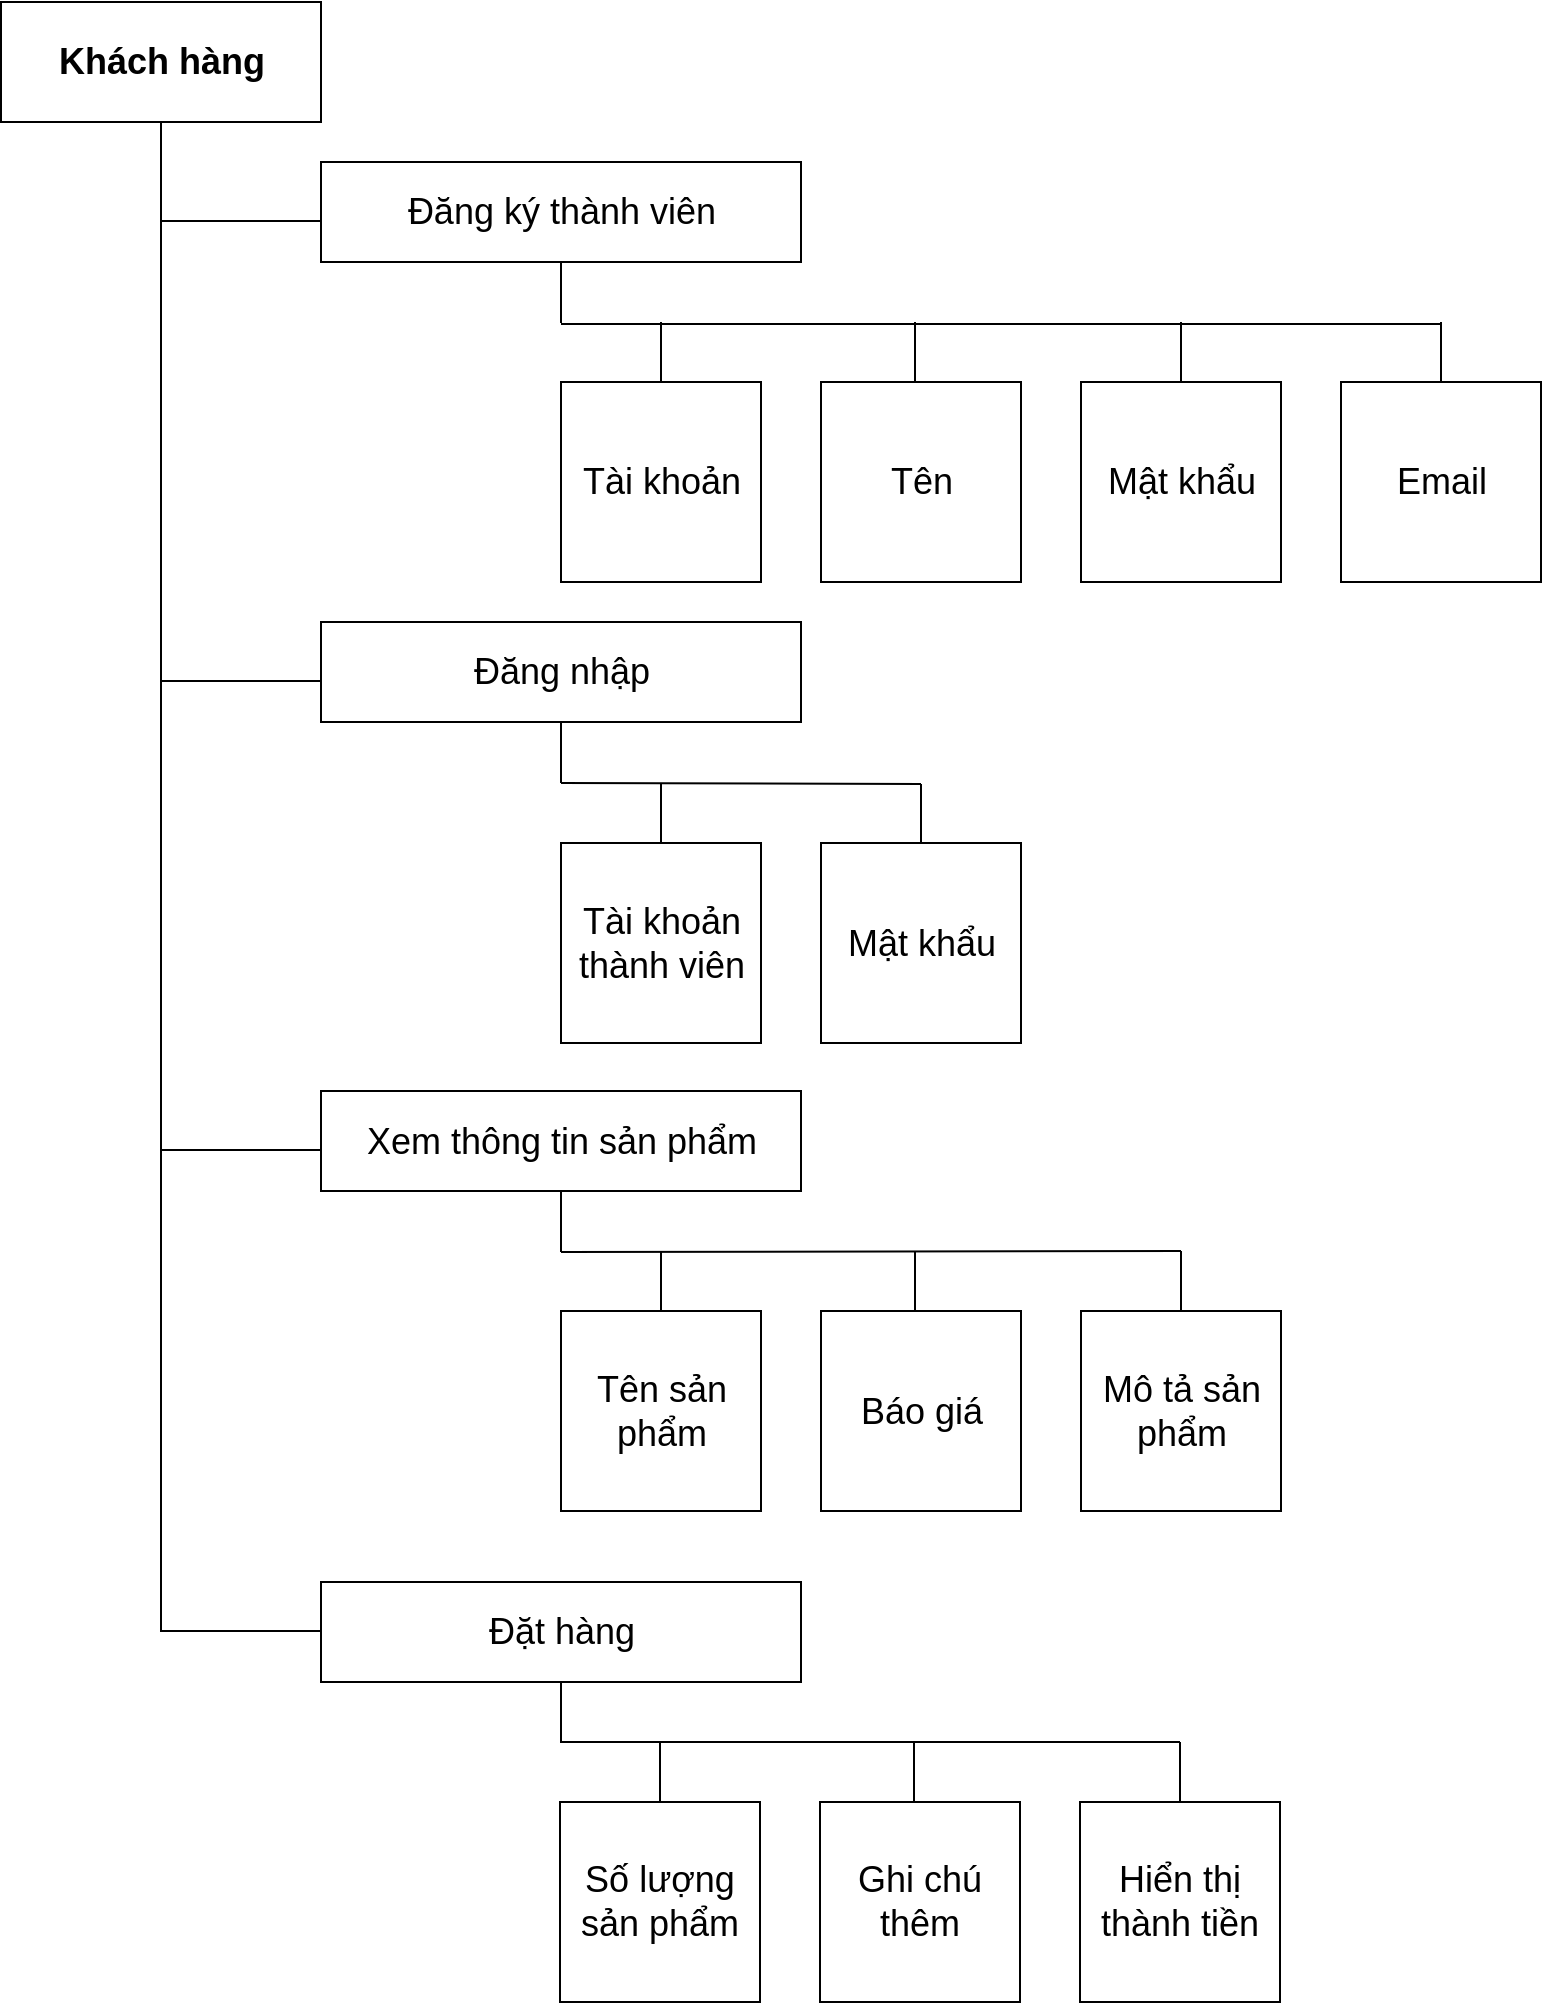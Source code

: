<mxfile version="12.3.9" type="device" pages="1"><diagram id="2j0tBZp_hacDASk6F-Q1" name="Page-1"><mxGraphModel dx="1038" dy="580" grid="1" gridSize="10" guides="1" tooltips="1" connect="1" arrows="1" fold="1" page="1" pageScale="1" pageWidth="827" pageHeight="1169" math="0" shadow="0"><root><mxCell id="0"/><mxCell id="1" parent="0"/><mxCell id="V8gUBGpexqglLs9-kYpY-1" value="Khách hàng" style="rounded=0;whiteSpace=wrap;html=1;fontSize=18;fontStyle=1" parent="1" vertex="1"><mxGeometry x="27.5" y="40" width="160" height="60" as="geometry"/></mxCell><mxCell id="V8gUBGpexqglLs9-kYpY-2" value="" style="endArrow=none;html=1;fontSize=18;entryX=0.5;entryY=1;entryDx=0;entryDy=0;" parent="1" target="V8gUBGpexqglLs9-kYpY-1" edge="1"><mxGeometry width="50" height="50" relative="1" as="geometry"><mxPoint x="107.5" y="850" as="sourcePoint"/><mxPoint x="77.5" y="160" as="targetPoint"/></mxGeometry></mxCell><mxCell id="V8gUBGpexqglLs9-kYpY-4" value="" style="endArrow=none;html=1;fontSize=18;" parent="1" edge="1"><mxGeometry width="50" height="50" relative="1" as="geometry"><mxPoint x="187.5" y="149.5" as="sourcePoint"/><mxPoint x="107.5" y="149.5" as="targetPoint"/></mxGeometry></mxCell><mxCell id="V8gUBGpexqglLs9-kYpY-5" value="Đăng ký thành viên" style="rounded=0;whiteSpace=wrap;html=1;fontSize=18;" parent="1" vertex="1"><mxGeometry x="187.5" y="120" width="240" height="50" as="geometry"/></mxCell><mxCell id="V8gUBGpexqglLs9-kYpY-11" value="" style="endArrow=none;html=1;fontSize=18;" parent="1" edge="1"><mxGeometry width="50" height="50" relative="1" as="geometry"><mxPoint x="187.5" y="379.5" as="sourcePoint"/><mxPoint x="107.5" y="379.5" as="targetPoint"/></mxGeometry></mxCell><mxCell id="V8gUBGpexqglLs9-kYpY-12" value="Đăng nhập" style="rounded=0;whiteSpace=wrap;html=1;fontSize=18;" parent="1" vertex="1"><mxGeometry x="187.5" y="350" width="240" height="50" as="geometry"/></mxCell><mxCell id="V8gUBGpexqglLs9-kYpY-13" value="" style="endArrow=none;html=1;fontSize=18;" parent="1" edge="1"><mxGeometry width="50" height="50" relative="1" as="geometry"><mxPoint x="187.5" y="614" as="sourcePoint"/><mxPoint x="107.5" y="614" as="targetPoint"/></mxGeometry></mxCell><mxCell id="V8gUBGpexqglLs9-kYpY-14" value="Xem thông tin sản phẩm" style="rounded=0;whiteSpace=wrap;html=1;fontSize=18;" parent="1" vertex="1"><mxGeometry x="187.5" y="584.5" width="240" height="50" as="geometry"/></mxCell><mxCell id="V8gUBGpexqglLs9-kYpY-15" value="" style="endArrow=none;html=1;fontSize=18;" parent="1" edge="1"><mxGeometry width="50" height="50" relative="1" as="geometry"><mxPoint x="187.5" y="854.5" as="sourcePoint"/><mxPoint x="107.5" y="854.5" as="targetPoint"/></mxGeometry></mxCell><mxCell id="V8gUBGpexqglLs9-kYpY-16" value="Đặt hàng" style="rounded=0;whiteSpace=wrap;html=1;fontSize=18;" parent="1" vertex="1"><mxGeometry x="187.5" y="830" width="240" height="50" as="geometry"/></mxCell><mxCell id="V8gUBGpexqglLs9-kYpY-19" value="Tên sản phẩm" style="whiteSpace=wrap;html=1;aspect=fixed;fontSize=18;" parent="1" vertex="1"><mxGeometry x="307.5" y="694.5" width="100" height="100" as="geometry"/></mxCell><mxCell id="V8gUBGpexqglLs9-kYpY-20" value="Báo giá" style="whiteSpace=wrap;html=1;aspect=fixed;fontSize=18;" parent="1" vertex="1"><mxGeometry x="437.5" y="694.5" width="100" height="100" as="geometry"/></mxCell><mxCell id="V8gUBGpexqglLs9-kYpY-22" value="Mô tả sản phẩm" style="whiteSpace=wrap;html=1;aspect=fixed;fontSize=18;" parent="1" vertex="1"><mxGeometry x="567.5" y="694.5" width="100" height="100" as="geometry"/></mxCell><mxCell id="V8gUBGpexqglLs9-kYpY-24" value="" style="endArrow=none;html=1;fontSize=18;" parent="1" edge="1"><mxGeometry width="50" height="50" relative="1" as="geometry"><mxPoint x="307.5" y="665" as="sourcePoint"/><mxPoint x="617.5" y="664.5" as="targetPoint"/></mxGeometry></mxCell><mxCell id="V8gUBGpexqglLs9-kYpY-25" value="" style="endArrow=none;html=1;fontSize=18;exitX=0.5;exitY=0;exitDx=0;exitDy=0;" parent="1" source="V8gUBGpexqglLs9-kYpY-22" edge="1"><mxGeometry width="50" height="50" relative="1" as="geometry"><mxPoint x="567.5" y="714.5" as="sourcePoint"/><mxPoint x="617.5" y="664.5" as="targetPoint"/></mxGeometry></mxCell><mxCell id="V8gUBGpexqglLs9-kYpY-26" value="" style="endArrow=none;html=1;fontSize=18;" parent="1" edge="1"><mxGeometry width="50" height="50" relative="1" as="geometry"><mxPoint x="484.5" y="694.5" as="sourcePoint"/><mxPoint x="484.5" y="664.5" as="targetPoint"/></mxGeometry></mxCell><mxCell id="V8gUBGpexqglLs9-kYpY-29" value="" style="endArrow=none;html=1;fontSize=18;entryX=0.5;entryY=0;entryDx=0;entryDy=0;" parent="1" target="V8gUBGpexqglLs9-kYpY-19" edge="1"><mxGeometry width="50" height="50" relative="1" as="geometry"><mxPoint x="357.5" y="664.5" as="sourcePoint"/><mxPoint x="637.5" y="684.5" as="targetPoint"/></mxGeometry></mxCell><mxCell id="V8gUBGpexqglLs9-kYpY-30" value="Số lượng sản phẩm" style="whiteSpace=wrap;html=1;aspect=fixed;fontSize=18;" parent="1" vertex="1"><mxGeometry x="307" y="940" width="100" height="100" as="geometry"/></mxCell><mxCell id="V8gUBGpexqglLs9-kYpY-31" value="Ghi chú thêm" style="whiteSpace=wrap;html=1;aspect=fixed;fontSize=18;" parent="1" vertex="1"><mxGeometry x="437" y="940" width="100" height="100" as="geometry"/></mxCell><mxCell id="V8gUBGpexqglLs9-kYpY-32" value="Hiển thị thành tiền" style="whiteSpace=wrap;html=1;aspect=fixed;fontSize=18;" parent="1" vertex="1"><mxGeometry x="567" y="940" width="100" height="100" as="geometry"/></mxCell><mxCell id="V8gUBGpexqglLs9-kYpY-33" value="" style="endArrow=none;html=1;fontSize=18;" parent="1" edge="1"><mxGeometry width="50" height="50" relative="1" as="geometry"><mxPoint x="307.5" y="910.5" as="sourcePoint"/><mxPoint x="307.5" y="880" as="targetPoint"/></mxGeometry></mxCell><mxCell id="V8gUBGpexqglLs9-kYpY-34" value="" style="endArrow=none;html=1;fontSize=18;" parent="1" edge="1"><mxGeometry width="50" height="50" relative="1" as="geometry"><mxPoint x="308" y="910" as="sourcePoint"/><mxPoint x="617" y="910" as="targetPoint"/></mxGeometry></mxCell><mxCell id="V8gUBGpexqglLs9-kYpY-35" value="" style="endArrow=none;html=1;fontSize=18;exitX=0.5;exitY=0;exitDx=0;exitDy=0;" parent="1" source="V8gUBGpexqglLs9-kYpY-32" edge="1"><mxGeometry width="50" height="50" relative="1" as="geometry"><mxPoint x="567" y="960" as="sourcePoint"/><mxPoint x="617" y="910" as="targetPoint"/></mxGeometry></mxCell><mxCell id="V8gUBGpexqglLs9-kYpY-36" value="" style="endArrow=none;html=1;fontSize=18;" parent="1" edge="1"><mxGeometry width="50" height="50" relative="1" as="geometry"><mxPoint x="484" y="940" as="sourcePoint"/><mxPoint x="484" y="910" as="targetPoint"/></mxGeometry></mxCell><mxCell id="V8gUBGpexqglLs9-kYpY-37" value="" style="endArrow=none;html=1;fontSize=18;entryX=0.5;entryY=0;entryDx=0;entryDy=0;" parent="1" target="V8gUBGpexqglLs9-kYpY-30" edge="1"><mxGeometry width="50" height="50" relative="1" as="geometry"><mxPoint x="357" y="910" as="sourcePoint"/><mxPoint x="637" y="930" as="targetPoint"/></mxGeometry></mxCell><mxCell id="V8gUBGpexqglLs9-kYpY-48" value="Tài khoản thành viên" style="whiteSpace=wrap;html=1;aspect=fixed;fontSize=18;" parent="1" vertex="1"><mxGeometry x="307.5" y="460.5" width="100" height="100" as="geometry"/></mxCell><mxCell id="V8gUBGpexqglLs9-kYpY-49" value="Mật khẩu" style="whiteSpace=wrap;html=1;aspect=fixed;fontSize=18;direction=west;" parent="1" vertex="1"><mxGeometry x="437.5" y="460.5" width="100" height="100" as="geometry"/></mxCell><mxCell id="V8gUBGpexqglLs9-kYpY-51" value="" style="endArrow=none;html=1;fontSize=18;" parent="1" edge="1"><mxGeometry width="50" height="50" relative="1" as="geometry"><mxPoint x="307.5" y="430.5" as="sourcePoint"/><mxPoint x="307.5" y="400" as="targetPoint"/></mxGeometry></mxCell><mxCell id="V8gUBGpexqglLs9-kYpY-52" value="" style="endArrow=none;html=1;fontSize=18;" parent="1" edge="1"><mxGeometry width="50" height="50" relative="1" as="geometry"><mxPoint x="307.5" y="430.5" as="sourcePoint"/><mxPoint x="487.5" y="431" as="targetPoint"/></mxGeometry></mxCell><mxCell id="V8gUBGpexqglLs9-kYpY-54" value="" style="endArrow=none;html=1;fontSize=18;exitX=0.5;exitY=1;exitDx=0;exitDy=0;" parent="1" source="V8gUBGpexqglLs9-kYpY-49" edge="1"><mxGeometry width="50" height="50" relative="1" as="geometry"><mxPoint x="557.5" y="460.5" as="sourcePoint"/><mxPoint x="487.5" y="431" as="targetPoint"/></mxGeometry></mxCell><mxCell id="V8gUBGpexqglLs9-kYpY-55" value="" style="endArrow=none;html=1;fontSize=18;entryX=0.5;entryY=0;entryDx=0;entryDy=0;" parent="1" target="V8gUBGpexqglLs9-kYpY-48" edge="1"><mxGeometry width="50" height="50" relative="1" as="geometry"><mxPoint x="357.5" y="431" as="sourcePoint"/><mxPoint x="704.5" y="450.5" as="targetPoint"/></mxGeometry></mxCell><mxCell id="V8gUBGpexqglLs9-kYpY-58" value="Tài khoản" style="whiteSpace=wrap;html=1;aspect=fixed;fontSize=18;" parent="1" vertex="1"><mxGeometry x="307.5" y="230" width="100" height="100" as="geometry"/></mxCell><mxCell id="V8gUBGpexqglLs9-kYpY-59" value="Tên" style="whiteSpace=wrap;html=1;aspect=fixed;fontSize=18;" parent="1" vertex="1"><mxGeometry x="437.5" y="230" width="100" height="100" as="geometry"/></mxCell><mxCell id="V8gUBGpexqglLs9-kYpY-60" value="Mật khẩu" style="whiteSpace=wrap;html=1;aspect=fixed;fontSize=18;" parent="1" vertex="1"><mxGeometry x="567.5" y="230" width="100" height="100" as="geometry"/></mxCell><mxCell id="V8gUBGpexqglLs9-kYpY-61" value="" style="endArrow=none;html=1;fontSize=18;" parent="1" edge="1"><mxGeometry width="50" height="50" relative="1" as="geometry"><mxPoint x="307.5" y="200.5" as="sourcePoint"/><mxPoint x="307.5" y="170" as="targetPoint"/></mxGeometry></mxCell><mxCell id="V8gUBGpexqglLs9-kYpY-62" value="" style="endArrow=none;html=1;fontSize=18;" parent="1" edge="1"><mxGeometry width="50" height="50" relative="1" as="geometry"><mxPoint x="307.5" y="201" as="sourcePoint"/><mxPoint x="747.5" y="201" as="targetPoint"/></mxGeometry></mxCell><mxCell id="V8gUBGpexqglLs9-kYpY-63" value="" style="endArrow=none;html=1;fontSize=18;exitX=0.5;exitY=0;exitDx=0;exitDy=0;" parent="1" source="V8gUBGpexqglLs9-kYpY-60" edge="1"><mxGeometry width="50" height="50" relative="1" as="geometry"><mxPoint x="567.5" y="250" as="sourcePoint"/><mxPoint x="617.5" y="200" as="targetPoint"/></mxGeometry></mxCell><mxCell id="V8gUBGpexqglLs9-kYpY-64" value="" style="endArrow=none;html=1;fontSize=18;" parent="1" edge="1"><mxGeometry width="50" height="50" relative="1" as="geometry"><mxPoint x="484.5" y="230" as="sourcePoint"/><mxPoint x="484.5" y="200" as="targetPoint"/></mxGeometry></mxCell><mxCell id="V8gUBGpexqglLs9-kYpY-65" value="" style="endArrow=none;html=1;fontSize=18;entryX=0.5;entryY=0;entryDx=0;entryDy=0;" parent="1" target="V8gUBGpexqglLs9-kYpY-58" edge="1"><mxGeometry width="50" height="50" relative="1" as="geometry"><mxPoint x="357.5" y="200" as="sourcePoint"/><mxPoint x="637.5" y="220" as="targetPoint"/></mxGeometry></mxCell><mxCell id="V8gUBGpexqglLs9-kYpY-66" value="Email" style="whiteSpace=wrap;html=1;aspect=fixed;fontSize=18;" parent="1" vertex="1"><mxGeometry x="697.5" y="230" width="100" height="100" as="geometry"/></mxCell><mxCell id="V8gUBGpexqglLs9-kYpY-67" value="" style="endArrow=none;html=1;fontSize=18;" parent="1" edge="1"><mxGeometry width="50" height="50" relative="1" as="geometry"><mxPoint x="747.5" y="230" as="sourcePoint"/><mxPoint x="747.5" y="200" as="targetPoint"/></mxGeometry></mxCell><mxCell id="V8gUBGpexqglLs9-kYpY-81" value="" style="endArrow=none;html=1;fontSize=18;entryX=0.5;entryY=1;entryDx=0;entryDy=0;" parent="1" target="V8gUBGpexqglLs9-kYpY-14" edge="1"><mxGeometry width="50" height="50" relative="1" as="geometry"><mxPoint x="307.5" y="665" as="sourcePoint"/><mxPoint x="240.5" y="634.5" as="targetPoint"/></mxGeometry></mxCell><mxCell id="V8gUBGpexqglLs9-kYpY-86" value="" style="endArrow=none;html=1;fontSize=18;entryX=0.5;entryY=1;entryDx=0;entryDy=0;" parent="1" target="V8gUBGpexqglLs9-kYpY-1" edge="1"><mxGeometry width="50" height="50" relative="1" as="geometry"><mxPoint x="107.5" y="855" as="sourcePoint"/><mxPoint x="107.5" y="100" as="targetPoint"/></mxGeometry></mxCell></root></mxGraphModel></diagram></mxfile>
